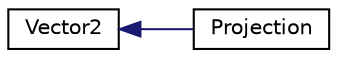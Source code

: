 digraph "Graphical Class Hierarchy"
{
  edge [fontname="Helvetica",fontsize="10",labelfontname="Helvetica",labelfontsize="10"];
  node [fontname="Helvetica",fontsize="10",shape=record];
  rankdir="LR";
  Node0 [label="Vector2",height=0.2,width=0.4,color="black", fillcolor="white", style="filled",URL="$classVector2.html"];
  Node0 -> Node1 [dir="back",color="midnightblue",fontsize="10",style="solid",fontname="Helvetica"];
  Node1 [label="Projection",height=0.2,width=0.4,color="black", fillcolor="white", style="filled",URL="$classProjection.html"];
}
